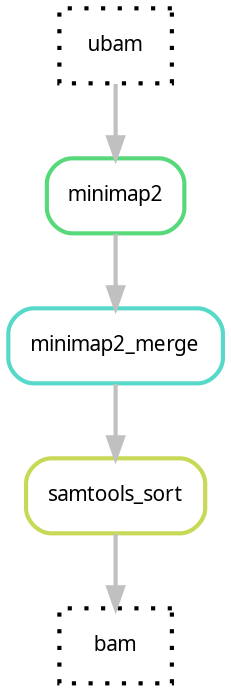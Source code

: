 digraph snakemake_dag {
	graph [bb="0,0,103,252",
		bgcolor=white,
		margin=0
	];
	node [fontname=sans,
		fontsize=10,
		label="\N",
		penwidth=2,
		style=rounded,
		shape=box
	];
	edge [color=grey,
		penwidth=2
	];
	10	[color="0.0 0.0 0.0",
		height=0.5,
		label="ubam",
		pos="51.5,18",
		width=0.75, style="dotted"];
	0	 [color="0.0 0.0 0.0",
		height=0.5,
		label="bam",
		pos="51.5,18",
		width=0.75, style="dotted"];
	1	 [color="0.19 0.6 0.85",
		height=0.5,
		label=samtools_sort,
		pos="51.5,90",
		width=1.1944];
	1 -> 0	 [pos="e,51.5,36.413 51.5,71.831 51.5,64.131 51.5,54.974 51.5,46.417"];
	2	 [color="0.48 0.6 0.85",
		height=0.5,
		label=minimap2_merge,
		pos="51.5,162",
		width=1.4306];
	2 -> 1	 [pos="e,51.5,108.41 51.5,143.83 51.5,136.13 51.5,126.97 51.5,118.42"];
	3	 [color="0.38 0.6 0.85",
		height=0.5,
		label=minimap2,
		pos="51.5,234",
		width=0.91667];
	3 -> 2	 [pos="e,51.5,180.41 51.5,215.83 51.5,208.13 51.5,198.97 51.5,190.42"];
	10 -> 3
}
